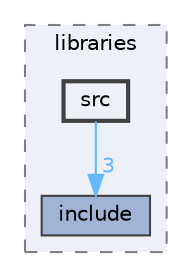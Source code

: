 digraph "C:/Users/k.yang/Documents/Cours4IAPA/Cours4IAPA/libraries/src"
{
 // LATEX_PDF_SIZE
  bgcolor="transparent";
  edge [fontname=Helvetica,fontsize=10,labelfontname=Helvetica,labelfontsize=10];
  node [fontname=Helvetica,fontsize=10,shape=box,height=0.2,width=0.4];
  compound=true
  subgraph clusterdir_119f9a01e6b347c261e407da85fa5737 {
    graph [ bgcolor="#edf0f7", pencolor="grey50", label="libraries", fontname=Helvetica,fontsize=10 style="filled,dashed", URL="dir_119f9a01e6b347c261e407da85fa5737.html",tooltip=""]
  dir_ddcf5f9c057959b5713e7988821e4391 [label="include", fillcolor="#a2b4d6", color="grey25", style="filled", URL="dir_ddcf5f9c057959b5713e7988821e4391.html",tooltip=""];
  dir_964ed72c2ba05bf7da80fc43fff39221 [label="src", fillcolor="#edf0f7", color="grey25", style="filled,bold", URL="dir_964ed72c2ba05bf7da80fc43fff39221.html",tooltip=""];
  }
  dir_964ed72c2ba05bf7da80fc43fff39221->dir_ddcf5f9c057959b5713e7988821e4391 [headlabel="3", labeldistance=1.5 headhref="dir_000003_000001.html" href="dir_000003_000001.html" color="steelblue1" fontcolor="steelblue1"];
}
